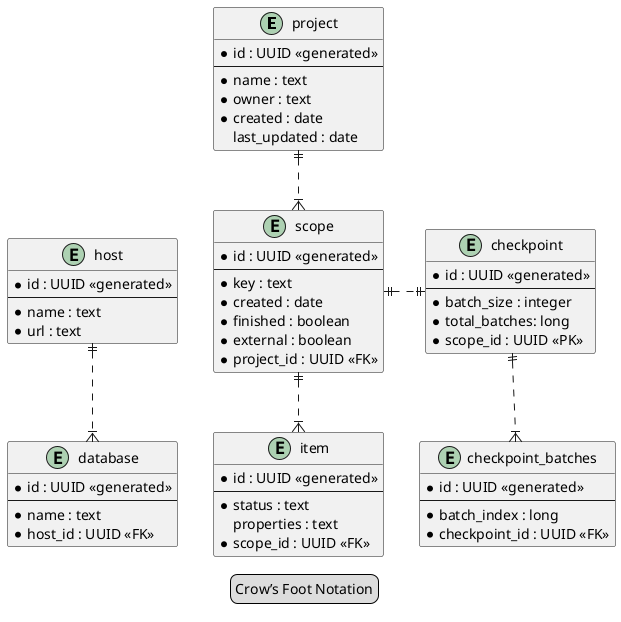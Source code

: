 @startuml
legend Crow’s Foot Notation

entity project {
    * id : UUID <<generated>>
    --
    * name : text
    * owner : text
    * created : date
    last_updated : date
}

entity scope {
    * id : UUID <<generated>>
    --
    * key : text
    * created : date
    * finished : boolean
    * external : boolean
    * project_id : UUID <<FK>>
}

entity item {
    * id : UUID <<generated>>
    --
    * status : text
    properties : text
    * scope_id : UUID <<FK>>
}

entity checkpoint {
    * id : UUID <<generated>>
    --
    * batch_size : integer
    * total_batches: long
    * scope_id : UUID <<PK>>
}

entity checkpoint_batches {
    * id : UUID <<generated>>
    --
    * batch_index : long
    * checkpoint_id : UUID <<FK>>
}

entity host {
    * id : UUID <<generated>>
    --
    * name : text
    * url : text
}

entity database {
    * id : UUID <<generated>>
    --
    * name : text
    * host_id : UUID <<FK>>
}

project ||..|{ scope
scope ||..|{ item

scope ||.|| checkpoint

checkpoint ||..|{ checkpoint_batches

host ||..|{ database

host -[hidden]> scope

@enduml